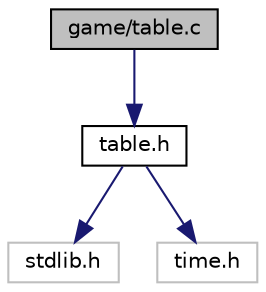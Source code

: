 digraph "game/table.c"
{
 // LATEX_PDF_SIZE
  edge [fontname="Helvetica",fontsize="10",labelfontname="Helvetica",labelfontsize="10"];
  node [fontname="Helvetica",fontsize="10",shape=record];
  Node1 [label="game/table.c",height=0.2,width=0.4,color="black", fillcolor="grey75", style="filled", fontcolor="black",tooltip="this function the implementations of functions created in table.h"];
  Node1 -> Node2 [color="midnightblue",fontsize="10",style="solid",fontname="Helvetica"];
  Node2 [label="table.h",height=0.2,width=0.4,color="black", fillcolor="white", style="filled",URL="$table_8h.html",tooltip="header file with function to manipulate a board"];
  Node2 -> Node3 [color="midnightblue",fontsize="10",style="solid",fontname="Helvetica"];
  Node3 [label="stdlib.h",height=0.2,width=0.4,color="grey75", fillcolor="white", style="filled",tooltip=" "];
  Node2 -> Node4 [color="midnightblue",fontsize="10",style="solid",fontname="Helvetica"];
  Node4 [label="time.h",height=0.2,width=0.4,color="grey75", fillcolor="white", style="filled",tooltip=" "];
}
